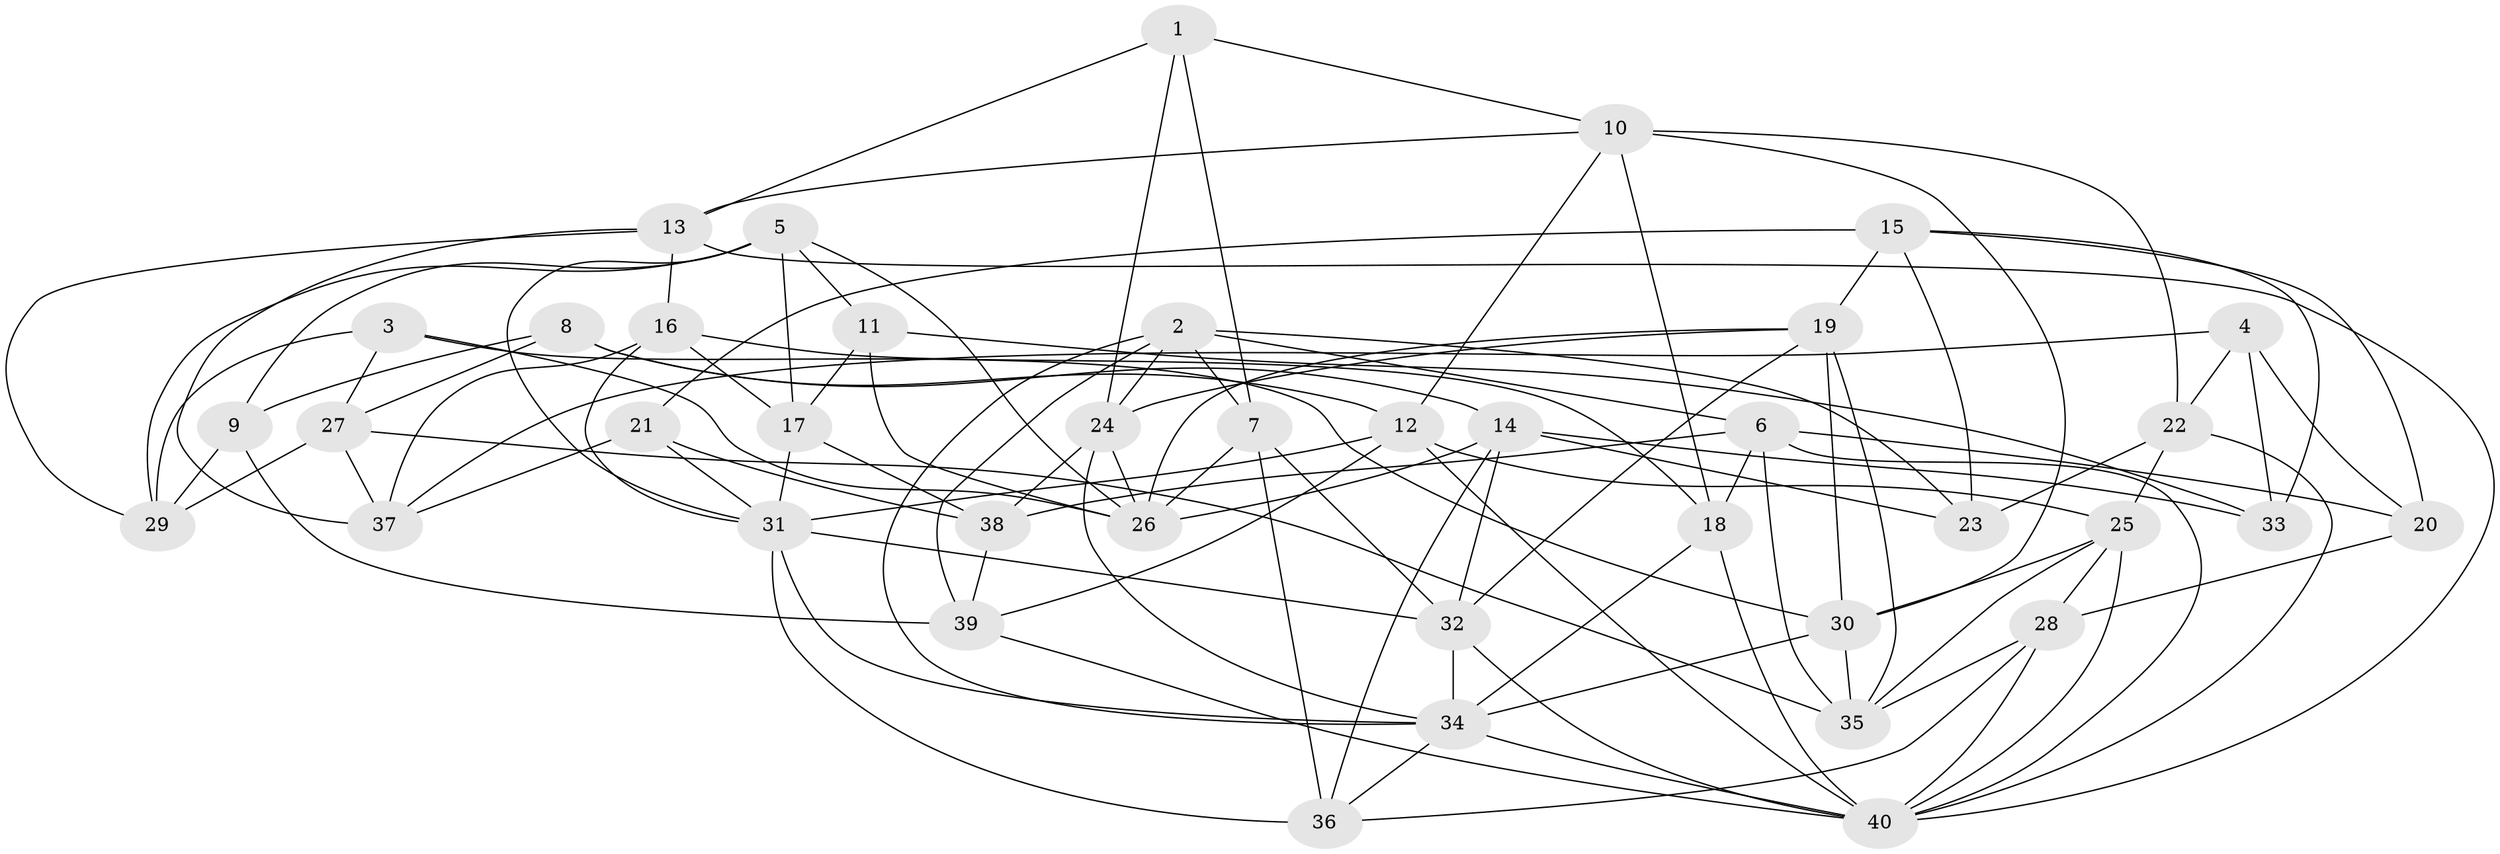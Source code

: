 // original degree distribution, {4: 1.0}
// Generated by graph-tools (version 1.1) at 2025/03/03/09/25 03:03:05]
// undirected, 40 vertices, 108 edges
graph export_dot {
graph [start="1"]
  node [color=gray90,style=filled];
  1;
  2;
  3;
  4;
  5;
  6;
  7;
  8;
  9;
  10;
  11;
  12;
  13;
  14;
  15;
  16;
  17;
  18;
  19;
  20;
  21;
  22;
  23;
  24;
  25;
  26;
  27;
  28;
  29;
  30;
  31;
  32;
  33;
  34;
  35;
  36;
  37;
  38;
  39;
  40;
  1 -- 7 [weight=1.0];
  1 -- 10 [weight=1.0];
  1 -- 13 [weight=1.0];
  1 -- 24 [weight=1.0];
  2 -- 6 [weight=1.0];
  2 -- 7 [weight=1.0];
  2 -- 23 [weight=1.0];
  2 -- 24 [weight=1.0];
  2 -- 34 [weight=1.0];
  2 -- 39 [weight=1.0];
  3 -- 26 [weight=1.0];
  3 -- 27 [weight=1.0];
  3 -- 29 [weight=1.0];
  3 -- 30 [weight=1.0];
  4 -- 20 [weight=2.0];
  4 -- 22 [weight=2.0];
  4 -- 33 [weight=1.0];
  4 -- 37 [weight=1.0];
  5 -- 9 [weight=1.0];
  5 -- 11 [weight=1.0];
  5 -- 17 [weight=1.0];
  5 -- 26 [weight=1.0];
  5 -- 29 [weight=1.0];
  5 -- 31 [weight=1.0];
  6 -- 18 [weight=1.0];
  6 -- 20 [weight=1.0];
  6 -- 35 [weight=1.0];
  6 -- 38 [weight=1.0];
  6 -- 40 [weight=1.0];
  7 -- 26 [weight=1.0];
  7 -- 32 [weight=1.0];
  7 -- 36 [weight=2.0];
  8 -- 9 [weight=1.0];
  8 -- 12 [weight=1.0];
  8 -- 14 [weight=1.0];
  8 -- 27 [weight=1.0];
  9 -- 29 [weight=2.0];
  9 -- 39 [weight=2.0];
  10 -- 12 [weight=1.0];
  10 -- 13 [weight=1.0];
  10 -- 18 [weight=1.0];
  10 -- 22 [weight=1.0];
  10 -- 30 [weight=1.0];
  11 -- 17 [weight=2.0];
  11 -- 26 [weight=2.0];
  11 -- 33 [weight=1.0];
  12 -- 25 [weight=1.0];
  12 -- 31 [weight=1.0];
  12 -- 39 [weight=1.0];
  12 -- 40 [weight=1.0];
  13 -- 16 [weight=1.0];
  13 -- 29 [weight=1.0];
  13 -- 37 [weight=1.0];
  13 -- 40 [weight=1.0];
  14 -- 23 [weight=1.0];
  14 -- 26 [weight=1.0];
  14 -- 32 [weight=1.0];
  14 -- 33 [weight=1.0];
  14 -- 36 [weight=1.0];
  15 -- 19 [weight=1.0];
  15 -- 20 [weight=1.0];
  15 -- 21 [weight=2.0];
  15 -- 23 [weight=1.0];
  15 -- 33 [weight=1.0];
  16 -- 17 [weight=1.0];
  16 -- 18 [weight=2.0];
  16 -- 31 [weight=1.0];
  16 -- 37 [weight=1.0];
  17 -- 31 [weight=1.0];
  17 -- 38 [weight=1.0];
  18 -- 34 [weight=1.0];
  18 -- 40 [weight=1.0];
  19 -- 24 [weight=1.0];
  19 -- 26 [weight=1.0];
  19 -- 30 [weight=1.0];
  19 -- 32 [weight=1.0];
  19 -- 35 [weight=1.0];
  20 -- 28 [weight=2.0];
  21 -- 31 [weight=1.0];
  21 -- 37 [weight=1.0];
  21 -- 38 [weight=2.0];
  22 -- 23 [weight=1.0];
  22 -- 25 [weight=1.0];
  22 -- 40 [weight=1.0];
  24 -- 26 [weight=1.0];
  24 -- 34 [weight=1.0];
  24 -- 38 [weight=1.0];
  25 -- 28 [weight=1.0];
  25 -- 30 [weight=1.0];
  25 -- 35 [weight=1.0];
  25 -- 40 [weight=1.0];
  27 -- 29 [weight=1.0];
  27 -- 35 [weight=1.0];
  27 -- 37 [weight=2.0];
  28 -- 35 [weight=1.0];
  28 -- 36 [weight=1.0];
  28 -- 40 [weight=1.0];
  30 -- 34 [weight=1.0];
  30 -- 35 [weight=1.0];
  31 -- 32 [weight=1.0];
  31 -- 34 [weight=1.0];
  31 -- 36 [weight=1.0];
  32 -- 34 [weight=1.0];
  32 -- 40 [weight=1.0];
  34 -- 36 [weight=1.0];
  34 -- 40 [weight=1.0];
  38 -- 39 [weight=1.0];
  39 -- 40 [weight=1.0];
}
